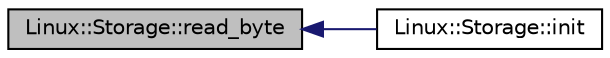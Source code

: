digraph "Linux::Storage::read_byte"
{
 // INTERACTIVE_SVG=YES
  edge [fontname="Helvetica",fontsize="10",labelfontname="Helvetica",labelfontsize="10"];
  node [fontname="Helvetica",fontsize="10",shape=record];
  rankdir="LR";
  Node1 [label="Linux::Storage::read_byte",height=0.2,width=0.4,color="black", fillcolor="grey75", style="filled", fontcolor="black"];
  Node1 -> Node2 [dir="back",color="midnightblue",fontsize="10",style="solid",fontname="Helvetica"];
  Node2 [label="Linux::Storage::init",height=0.2,width=0.4,color="black", fillcolor="white", style="filled",URL="$classLinux_1_1Storage.html#a86b63d2045d0e5337273e21a46aae39c"];
}
